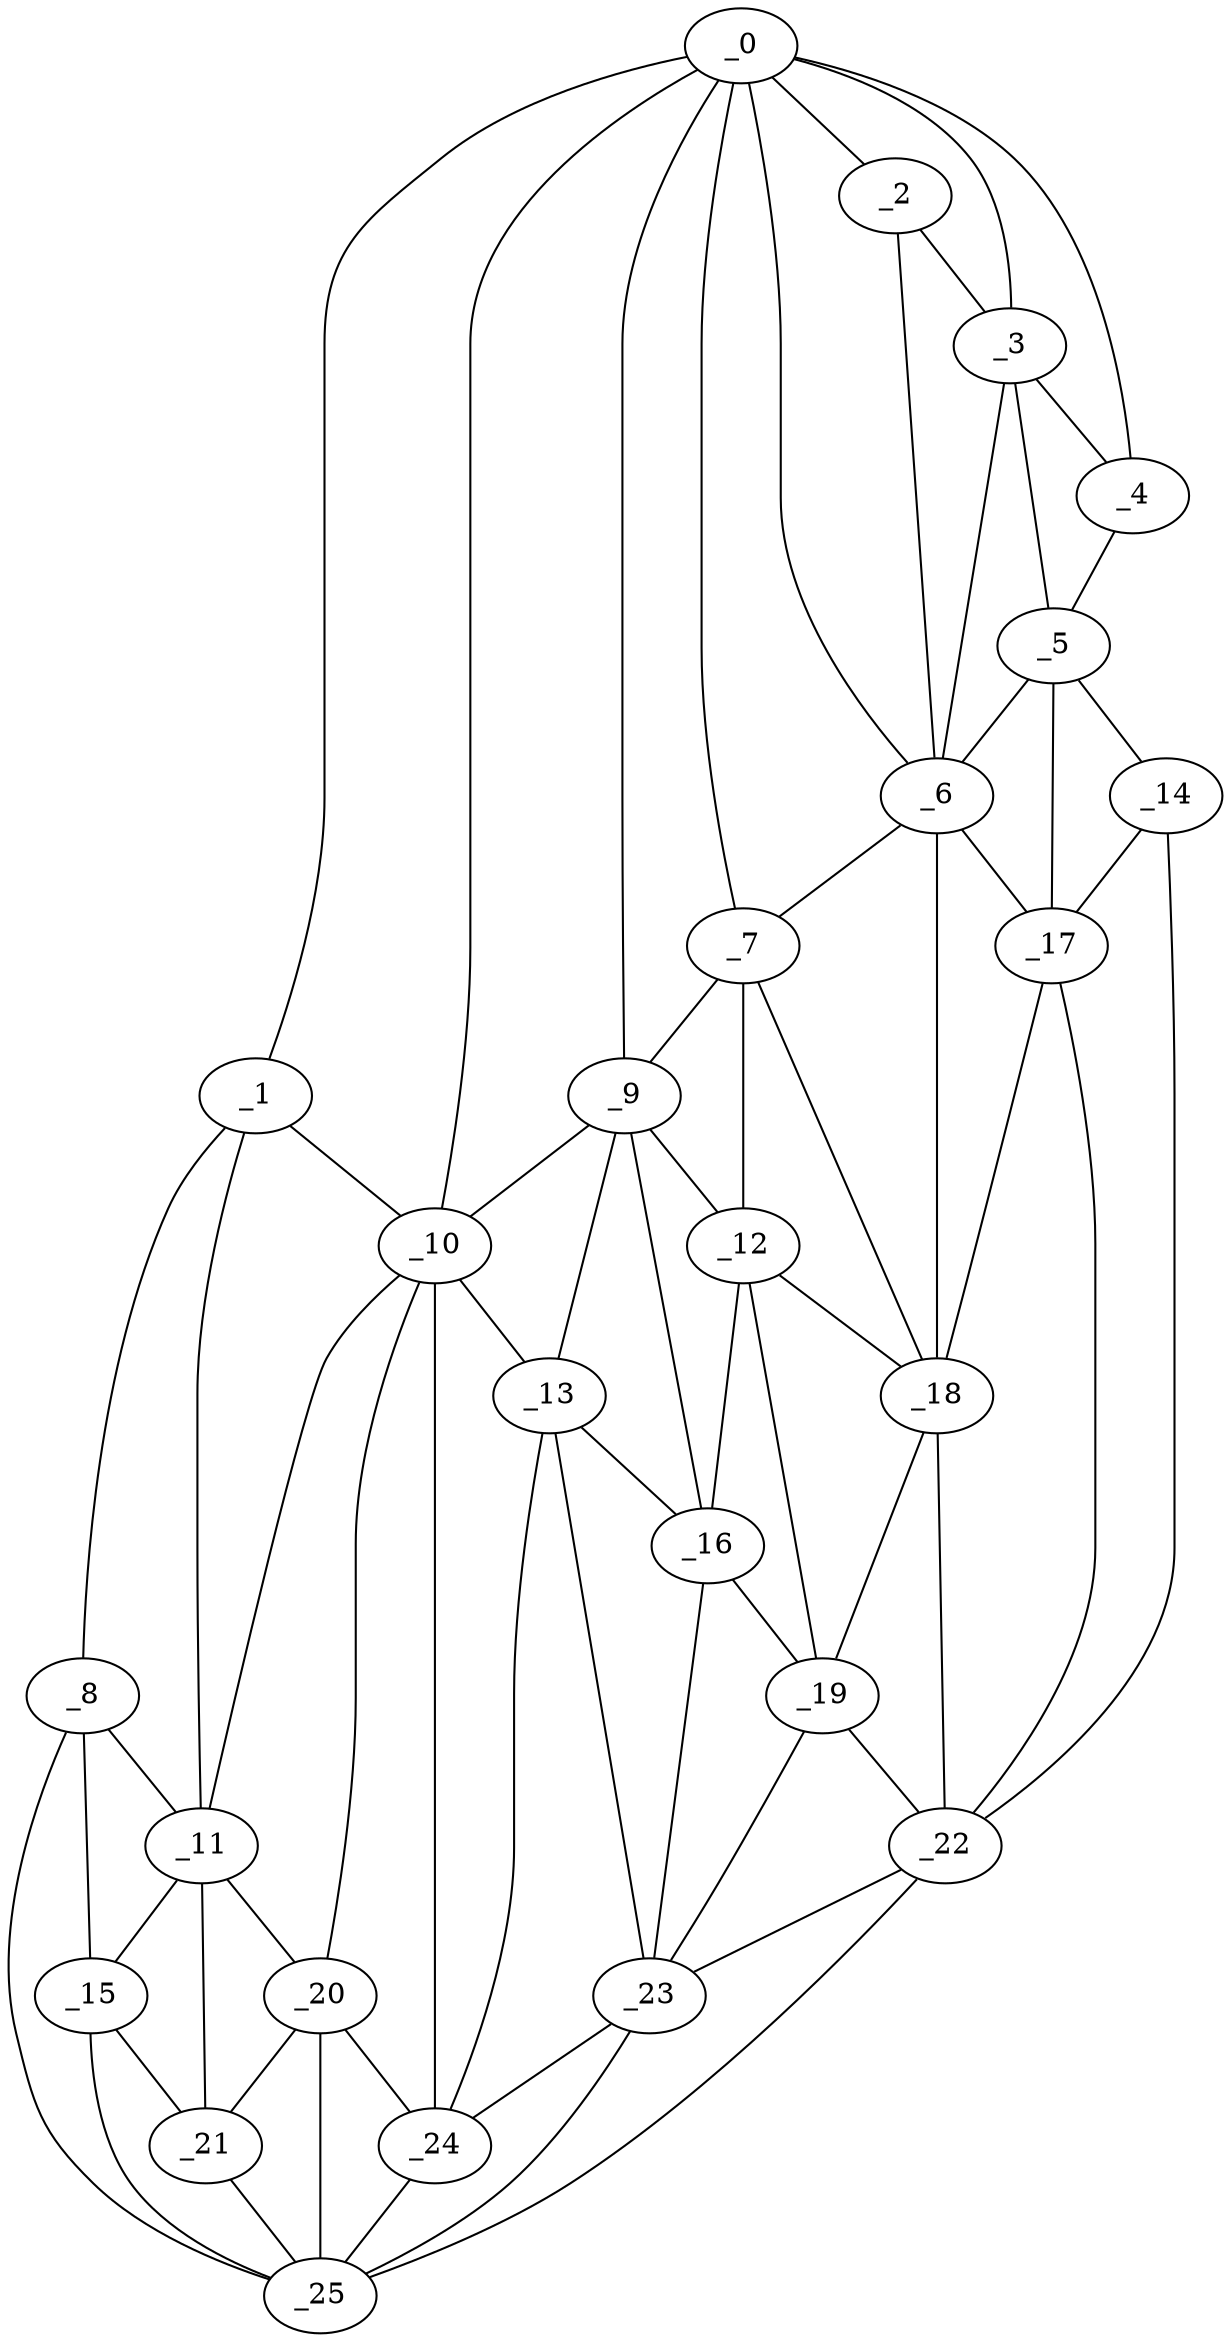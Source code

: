 graph "obj64__295.gxl" {
	_0	 [x=39,
		y=37];
	_1	 [x=40,
		y=121];
	_0 -- _1	 [valence=1];
	_2	 [x=42,
		y=32];
	_0 -- _2	 [valence=1];
	_3	 [x=44,
		y=27];
	_0 -- _3	 [valence=2];
	_4	 [x=46,
		y=7];
	_0 -- _4	 [valence=1];
	_6	 [x=69,
		y=40];
	_0 -- _6	 [valence=2];
	_7	 [x=71,
		y=45];
	_0 -- _7	 [valence=2];
	_9	 [x=78,
		y=61];
	_0 -- _9	 [valence=2];
	_10	 [x=80,
		y=82];
	_0 -- _10	 [valence=1];
	_8	 [x=72,
		y=124];
	_1 -- _8	 [valence=1];
	_1 -- _10	 [valence=2];
	_11	 [x=80,
		y=103];
	_1 -- _11	 [valence=1];
	_2 -- _3	 [valence=2];
	_2 -- _6	 [valence=2];
	_3 -- _4	 [valence=2];
	_5	 [x=63,
		y=5];
	_3 -- _5	 [valence=2];
	_3 -- _6	 [valence=1];
	_4 -- _5	 [valence=1];
	_5 -- _6	 [valence=2];
	_14	 [x=83,
		y=6];
	_5 -- _14	 [valence=1];
	_17	 [x=88,
		y=23];
	_5 -- _17	 [valence=1];
	_6 -- _7	 [valence=1];
	_6 -- _17	 [valence=1];
	_18	 [x=90,
		y=35];
	_6 -- _18	 [valence=2];
	_7 -- _9	 [valence=2];
	_12	 [x=81,
		y=50];
	_7 -- _12	 [valence=2];
	_7 -- _18	 [valence=2];
	_8 -- _11	 [valence=1];
	_15	 [x=83,
		y=111];
	_8 -- _15	 [valence=1];
	_25	 [x=92,
		y=114];
	_8 -- _25	 [valence=1];
	_9 -- _10	 [valence=1];
	_9 -- _12	 [valence=2];
	_13	 [x=82,
		y=70];
	_9 -- _13	 [valence=2];
	_16	 [x=85,
		y=60];
	_9 -- _16	 [valence=1];
	_10 -- _11	 [valence=2];
	_10 -- _13	 [valence=1];
	_20	 [x=90,
		y=98];
	_10 -- _20	 [valence=2];
	_24	 [x=91,
		y=77];
	_10 -- _24	 [valence=2];
	_11 -- _15	 [valence=2];
	_11 -- _20	 [valence=2];
	_21	 [x=90,
		y=107];
	_11 -- _21	 [valence=2];
	_12 -- _16	 [valence=2];
	_12 -- _18	 [valence=2];
	_19	 [x=90,
		y=53];
	_12 -- _19	 [valence=1];
	_13 -- _16	 [valence=2];
	_23	 [x=91,
		y=66];
	_13 -- _23	 [valence=2];
	_13 -- _24	 [valence=2];
	_14 -- _17	 [valence=2];
	_22	 [x=91,
		y=28];
	_14 -- _22	 [valence=1];
	_15 -- _21	 [valence=2];
	_15 -- _25	 [valence=1];
	_16 -- _19	 [valence=2];
	_16 -- _23	 [valence=2];
	_17 -- _18	 [valence=2];
	_17 -- _22	 [valence=1];
	_18 -- _19	 [valence=2];
	_18 -- _22	 [valence=2];
	_19 -- _22	 [valence=2];
	_19 -- _23	 [valence=2];
	_20 -- _21	 [valence=2];
	_20 -- _24	 [valence=2];
	_20 -- _25	 [valence=1];
	_21 -- _25	 [valence=2];
	_22 -- _23	 [valence=2];
	_22 -- _25	 [valence=1];
	_23 -- _24	 [valence=1];
	_23 -- _25	 [valence=1];
	_24 -- _25	 [valence=2];
}
